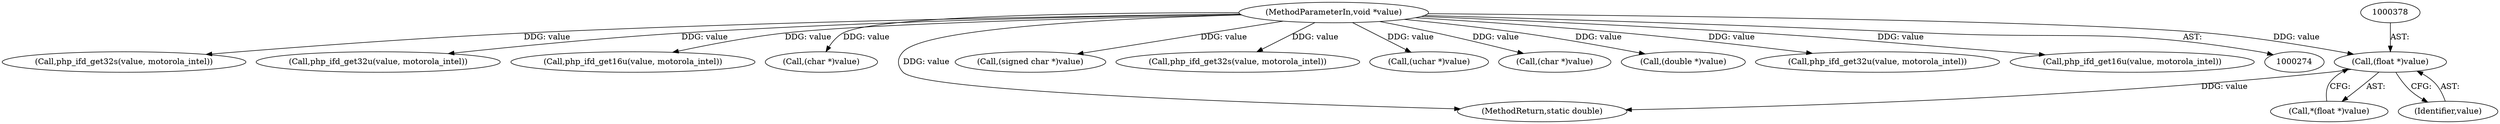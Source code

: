 digraph "0_php_082aecfc3a753ad03be82cf14f03ac065723ec92@pointer" {
"1000377" [label="(Call,(float *)value)"];
"1000275" [label="(MethodParameterIn,void *value)"];
"1000369" [label="(Call,php_ifd_get32s(value, motorola_intel))"];
"1000329" [label="(Call,php_ifd_get32u(value, motorola_intel))"];
"1000275" [label="(MethodParameterIn,void *value)"];
"1000377" [label="(Call,(float *)value)"];
"1000376" [label="(Call,*(float *)value)"];
"1000364" [label="(Call,php_ifd_get16u(value, motorola_intel))"];
"1000312" [label="(Call,(char *)value)"];
"1000388" [label="(MethodReturn,static double)"];
"1000287" [label="(Call,(signed char *)value)"];
"1000356" [label="(Call,php_ifd_get32s(value, motorola_intel))"];
"1000379" [label="(Identifier,value)"];
"1000293" [label="(Call,(uchar *)value)"];
"1000339" [label="(Call,(char *)value)"];
"1000383" [label="(Call,(double *)value)"];
"1000303" [label="(Call,php_ifd_get32u(value, motorola_intel))"];
"1000298" [label="(Call,php_ifd_get16u(value, motorola_intel))"];
"1000377" -> "1000376"  [label="AST: "];
"1000377" -> "1000379"  [label="CFG: "];
"1000378" -> "1000377"  [label="AST: "];
"1000379" -> "1000377"  [label="AST: "];
"1000376" -> "1000377"  [label="CFG: "];
"1000377" -> "1000388"  [label="DDG: value"];
"1000275" -> "1000377"  [label="DDG: value"];
"1000275" -> "1000274"  [label="AST: "];
"1000275" -> "1000388"  [label="DDG: value"];
"1000275" -> "1000287"  [label="DDG: value"];
"1000275" -> "1000293"  [label="DDG: value"];
"1000275" -> "1000298"  [label="DDG: value"];
"1000275" -> "1000303"  [label="DDG: value"];
"1000275" -> "1000312"  [label="DDG: value"];
"1000275" -> "1000329"  [label="DDG: value"];
"1000275" -> "1000339"  [label="DDG: value"];
"1000275" -> "1000356"  [label="DDG: value"];
"1000275" -> "1000364"  [label="DDG: value"];
"1000275" -> "1000369"  [label="DDG: value"];
"1000275" -> "1000383"  [label="DDG: value"];
}
